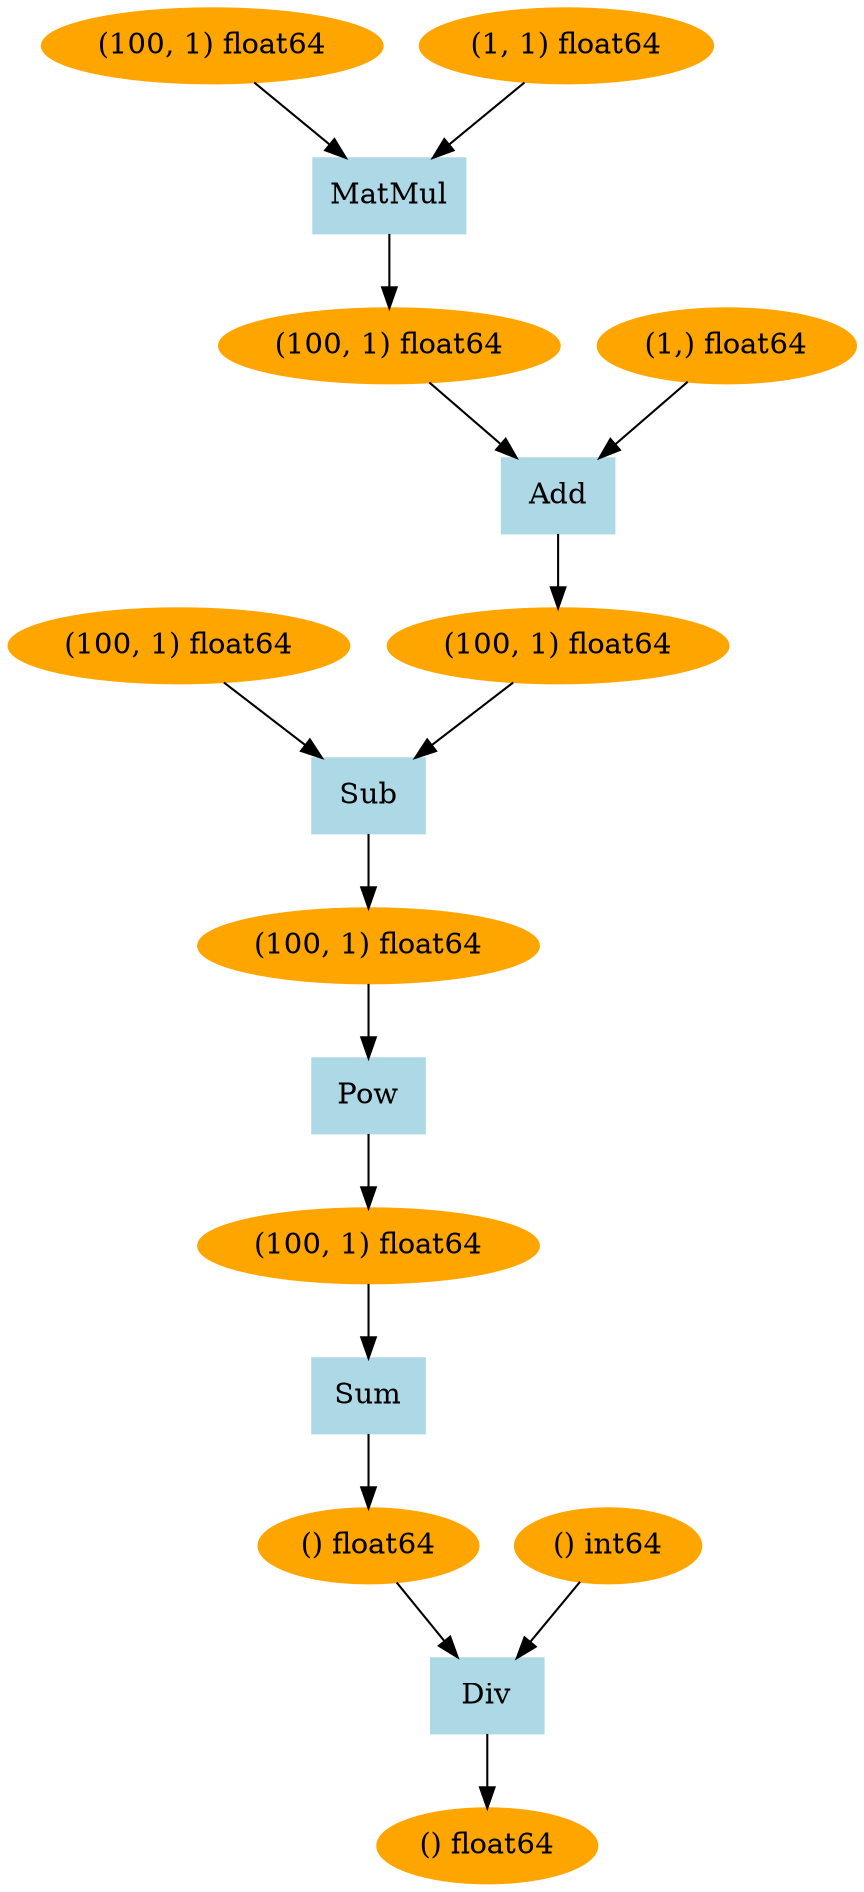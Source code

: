 digraph g {
4599991312 [label="() float64", color=orange, style=filled]
4599991792 [label="Div", color=lightblue, style=filled, shape=box]
4599990688 -> 4599991792
4599991888 -> 4599991792
4599991792 -> 4599991312
4599990688 [label="() float64", color=orange, style=filled]
4599991888 [label="() int64", color=orange, style=filled]
4599992272 [label="Sum", color=lightblue, style=filled, shape=box]
4599991600 -> 4599992272
4599992272 -> 4599990688
4599991600 [label="(100, 1) float64", color=orange, style=filled]
4599988960 [label="Pow", color=lightblue, style=filled, shape=box]
4599989920 -> 4599988960
4599988960 -> 4599991600
4599989920 [label="(100, 1) float64", color=orange, style=filled]
4599989584 [label="Sub", color=lightblue, style=filled, shape=box]
4599309840 -> 4599989584
4599990832 -> 4599989584
4599989584 -> 4599989920
4599309840 [label="(100, 1) float64", color=orange, style=filled]
4599990832 [label="(100, 1) float64", color=orange, style=filled]
4599990544 [label="Add", color=lightblue, style=filled, shape=box]
4599991696 -> 4599990544
4586737824 -> 4599990544
4599990544 -> 4599990832
4599991696 [label="(100, 1) float64", color=orange, style=filled]
4586737824 [label="(1,) float64", color=orange, style=filled]
4599988912 [label="MatMul", color=lightblue, style=filled, shape=box]
4599841744 -> 4599988912
4599899856 -> 4599988912
4599988912 -> 4599991696
4599841744 [label="(100, 1) float64", color=orange, style=filled]
4599899856 [label="(1, 1) float64", color=orange, style=filled]
}